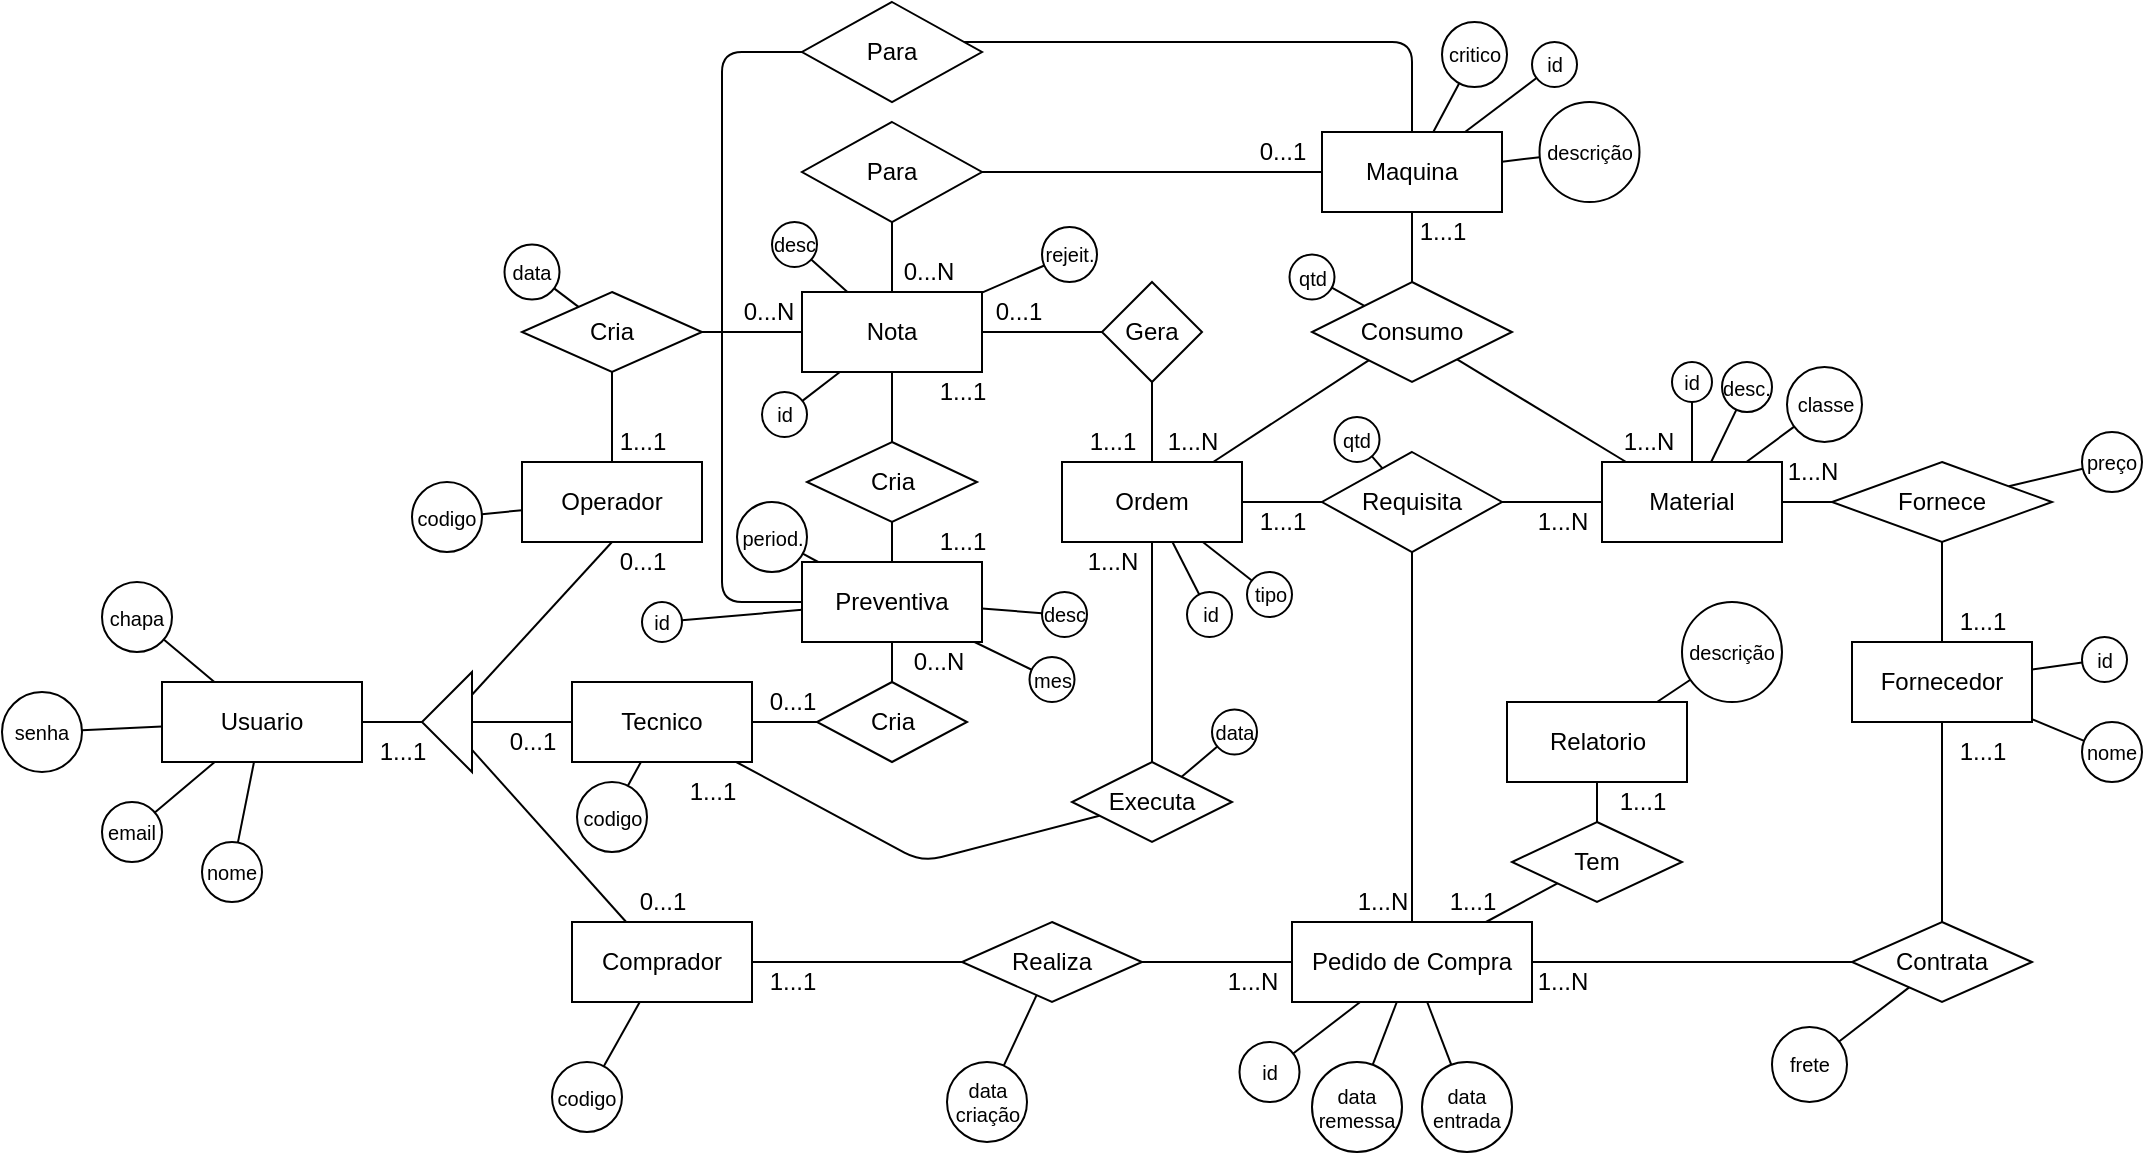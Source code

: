 <mxfile>
    <diagram id="mqrIFlz194FMjvKEiezR" name="Page-1">
        <mxGraphModel dx="1185" dy="370" grid="0" gridSize="10" guides="1" tooltips="1" connect="1" arrows="1" fold="1" page="1" pageScale="1" pageWidth="1169" pageHeight="1654" math="0" shadow="0">
            <root>
                <mxCell id="0"/>
                <mxCell id="1" parent="0"/>
                <mxCell id="40" style="edgeStyle=none;html=1;endArrow=none;endFill=0;" parent="1" source="3" target="39" edge="1">
                    <mxGeometry relative="1" as="geometry"/>
                </mxCell>
                <mxCell id="3" value="Nota" style="whiteSpace=wrap;html=1;" parent="1" vertex="1">
                    <mxGeometry x="450" y="335" width="90" height="40" as="geometry"/>
                </mxCell>
                <mxCell id="37" style="edgeStyle=none;html=1;endArrow=none;endFill=0;" parent="1" source="4" target="35" edge="1">
                    <mxGeometry relative="1" as="geometry"/>
                </mxCell>
                <mxCell id="47" style="edgeStyle=none;html=1;endArrow=none;endFill=0;" parent="1" source="4" target="45" edge="1">
                    <mxGeometry relative="1" as="geometry"/>
                </mxCell>
                <mxCell id="4" value="Ordem" style="whiteSpace=wrap;html=1;" parent="1" vertex="1">
                    <mxGeometry x="580" y="420" width="90" height="40" as="geometry"/>
                </mxCell>
                <mxCell id="41" style="edgeStyle=none;html=1;endArrow=none;endFill=0;" parent="1" source="5" target="39" edge="1">
                    <mxGeometry relative="1" as="geometry"/>
                </mxCell>
                <mxCell id="46" style="edgeStyle=none;html=1;endArrow=none;endFill=0;" parent="1" source="5" target="45" edge="1">
                    <mxGeometry relative="1" as="geometry"/>
                </mxCell>
                <mxCell id="5" value="Maquina" style="whiteSpace=wrap;html=1;" parent="1" vertex="1">
                    <mxGeometry x="710" y="255" width="90" height="40" as="geometry"/>
                </mxCell>
                <mxCell id="48" style="edgeStyle=none;html=1;endArrow=none;endFill=0;" parent="1" source="6" target="45" edge="1">
                    <mxGeometry relative="1" as="geometry"/>
                </mxCell>
                <mxCell id="61" style="edgeStyle=none;html=1;endArrow=none;endFill=0;" parent="1" source="6" target="59" edge="1">
                    <mxGeometry relative="1" as="geometry"/>
                </mxCell>
                <mxCell id="71" style="edgeStyle=none;html=1;endArrow=none;endFill=0;" parent="1" source="6" target="70" edge="1">
                    <mxGeometry relative="1" as="geometry"/>
                </mxCell>
                <mxCell id="6" value="Material" style="whiteSpace=wrap;html=1;" parent="1" vertex="1">
                    <mxGeometry x="850" y="420" width="90" height="40" as="geometry"/>
                </mxCell>
                <mxCell id="60" style="edgeStyle=none;html=1;endArrow=none;endFill=0;" parent="1" source="9" target="59" edge="1">
                    <mxGeometry relative="1" as="geometry">
                        <mxPoint x="755" y="650" as="sourcePoint"/>
                    </mxGeometry>
                </mxCell>
                <mxCell id="9" value="Pedido de Compra" style="whiteSpace=wrap;html=1;" parent="1" vertex="1">
                    <mxGeometry x="695" y="650" width="120" height="40" as="geometry"/>
                </mxCell>
                <mxCell id="30" style="edgeStyle=none;html=1;endArrow=none;endFill=0;" parent="1" source="10" target="29" edge="1">
                    <mxGeometry relative="1" as="geometry"/>
                </mxCell>
                <mxCell id="10" value="Fornecedor" style="whiteSpace=wrap;html=1;" parent="1" vertex="1">
                    <mxGeometry x="975" y="510" width="90" height="40" as="geometry"/>
                </mxCell>
                <mxCell id="49" style="edgeStyle=none;html=1;endArrow=none;endFill=0;startArrow=none;" parent="1" source="68" target="3" edge="1">
                    <mxGeometry relative="1" as="geometry"/>
                </mxCell>
                <mxCell id="126" style="edgeStyle=orthogonalEdgeStyle;html=1;fontSize=10;endArrow=none;endFill=0;startArrow=none;" parent="1" source="128" target="5" edge="1">
                    <mxGeometry relative="1" as="geometry">
                        <Array as="points">
                            <mxPoint x="755" y="210"/>
                        </Array>
                    </mxGeometry>
                </mxCell>
                <mxCell id="11" value="Preventiva" style="whiteSpace=wrap;html=1;" parent="1" vertex="1">
                    <mxGeometry x="450" y="470" width="90" height="40" as="geometry"/>
                </mxCell>
                <mxCell id="12" value="Usuario" style="whiteSpace=wrap;html=1;" parent="1" vertex="1">
                    <mxGeometry x="130" y="530" width="100" height="40" as="geometry"/>
                </mxCell>
                <mxCell id="13" value="Comprador" style="whiteSpace=wrap;html=1;" parent="1" vertex="1">
                    <mxGeometry x="335" y="650" width="90" height="40" as="geometry"/>
                </mxCell>
                <mxCell id="52" style="edgeStyle=none;html=1;endArrow=none;endFill=0;startArrow=none;" parent="1" source="66" target="3" edge="1">
                    <mxGeometry relative="1" as="geometry"/>
                </mxCell>
                <mxCell id="14" value="Operador" style="whiteSpace=wrap;html=1;" parent="1" vertex="1">
                    <mxGeometry x="310" y="420" width="90" height="40" as="geometry"/>
                </mxCell>
                <mxCell id="51" style="edgeStyle=none;html=1;endArrow=none;endFill=0;startArrow=none;" parent="1" source="64" target="4" edge="1">
                    <mxGeometry relative="1" as="geometry"/>
                </mxCell>
                <mxCell id="53" style="edgeStyle=none;html=1;endArrow=none;endFill=0;startArrow=none;" parent="1" source="62" target="11" edge="1">
                    <mxGeometry relative="1" as="geometry"/>
                </mxCell>
                <mxCell id="15" value="Tecnico" style="whiteSpace=wrap;html=1;" parent="1" vertex="1">
                    <mxGeometry x="335" y="530" width="90" height="40" as="geometry"/>
                </mxCell>
                <mxCell id="16" value="Relatorio" style="whiteSpace=wrap;html=1;" parent="1" vertex="1">
                    <mxGeometry x="802.5" y="540" width="90" height="40" as="geometry"/>
                </mxCell>
                <mxCell id="22" style="edgeStyle=none;html=1;endArrow=none;endFill=0;" parent="1" source="21" target="13" edge="1">
                    <mxGeometry relative="1" as="geometry"/>
                </mxCell>
                <mxCell id="23" style="edgeStyle=none;html=1;entryX=0.5;entryY=1;entryDx=0;entryDy=0;endArrow=none;endFill=0;" parent="1" source="21" target="14" edge="1">
                    <mxGeometry relative="1" as="geometry"/>
                </mxCell>
                <mxCell id="24" style="edgeStyle=none;html=1;endArrow=none;endFill=0;" parent="1" source="21" target="15" edge="1">
                    <mxGeometry relative="1" as="geometry"/>
                </mxCell>
                <mxCell id="25" style="edgeStyle=none;html=1;endArrow=none;endFill=0;" parent="1" source="21" target="12" edge="1">
                    <mxGeometry relative="1" as="geometry"/>
                </mxCell>
                <mxCell id="21" value="" style="triangle;whiteSpace=wrap;html=1;rotation=-180;" parent="1" vertex="1">
                    <mxGeometry x="260" y="525" width="25" height="50" as="geometry"/>
                </mxCell>
                <mxCell id="31" style="edgeStyle=none;html=1;endArrow=none;endFill=0;" parent="1" source="29" target="9" edge="1">
                    <mxGeometry relative="1" as="geometry"/>
                </mxCell>
                <mxCell id="29" value="Contrata" style="rhombus;whiteSpace=wrap;html=1;" parent="1" vertex="1">
                    <mxGeometry x="975" y="650" width="90" height="40" as="geometry"/>
                </mxCell>
                <mxCell id="38" style="edgeStyle=none;html=1;endArrow=none;endFill=0;" parent="1" source="35" target="3" edge="1">
                    <mxGeometry relative="1" as="geometry"/>
                </mxCell>
                <mxCell id="35" value="Gera" style="rhombus;whiteSpace=wrap;html=1;" parent="1" vertex="1">
                    <mxGeometry x="600" y="330" width="50" height="50" as="geometry"/>
                </mxCell>
                <mxCell id="39" value="Para" style="rhombus;whiteSpace=wrap;html=1;" parent="1" vertex="1">
                    <mxGeometry x="450" y="250" width="90" height="50" as="geometry"/>
                </mxCell>
                <mxCell id="43" style="edgeStyle=none;html=1;endArrow=none;endFill=0;" parent="1" source="42" target="9" edge="1">
                    <mxGeometry relative="1" as="geometry"/>
                </mxCell>
                <mxCell id="44" style="edgeStyle=none;html=1;endArrow=none;endFill=0;" parent="1" source="42" target="16" edge="1">
                    <mxGeometry relative="1" as="geometry"/>
                </mxCell>
                <mxCell id="42" value="Tem" style="rhombus;whiteSpace=wrap;html=1;" parent="1" vertex="1">
                    <mxGeometry x="805" y="600" width="85" height="40" as="geometry"/>
                </mxCell>
                <mxCell id="45" value="Consumo" style="rhombus;whiteSpace=wrap;html=1;" parent="1" vertex="1">
                    <mxGeometry x="705" y="330" width="100" height="50" as="geometry"/>
                </mxCell>
                <mxCell id="57" style="edgeStyle=none;html=1;endArrow=none;endFill=0;" parent="1" source="56" target="13" edge="1">
                    <mxGeometry relative="1" as="geometry">
                        <mxPoint x="677.5" y="640" as="sourcePoint"/>
                    </mxGeometry>
                </mxCell>
                <mxCell id="58" style="edgeStyle=none;html=1;endArrow=none;endFill=0;" parent="1" source="56" target="9" edge="1">
                    <mxGeometry relative="1" as="geometry">
                        <mxPoint x="680" y="670" as="targetPoint"/>
                    </mxGeometry>
                </mxCell>
                <mxCell id="56" value="Realiza" style="rhombus;whiteSpace=wrap;html=1;" parent="1" vertex="1">
                    <mxGeometry x="530" y="650" width="90" height="40" as="geometry"/>
                </mxCell>
                <mxCell id="75" style="edgeStyle=none;html=1;endArrow=none;endFill=0;" parent="1" source="59" target="4" edge="1">
                    <mxGeometry relative="1" as="geometry"/>
                </mxCell>
                <mxCell id="59" value="Requisita" style="rhombus;whiteSpace=wrap;html=1;" parent="1" vertex="1">
                    <mxGeometry x="710" y="415" width="90" height="50" as="geometry"/>
                </mxCell>
                <mxCell id="62" value="Cria" style="rhombus;whiteSpace=wrap;html=1;" parent="1" vertex="1">
                    <mxGeometry x="457.5" y="530" width="75" height="40" as="geometry"/>
                </mxCell>
                <mxCell id="63" value="" style="edgeStyle=none;html=1;endArrow=none;endFill=0;" parent="1" source="15" target="62" edge="1">
                    <mxGeometry relative="1" as="geometry">
                        <mxPoint x="474.75" y="620" as="sourcePoint"/>
                        <mxPoint x="492.75" y="460" as="targetPoint"/>
                    </mxGeometry>
                </mxCell>
                <mxCell id="64" value="Executa" style="rhombus;whiteSpace=wrap;html=1;" parent="1" vertex="1">
                    <mxGeometry x="585" y="570" width="80" height="40" as="geometry"/>
                </mxCell>
                <mxCell id="65" value="" style="edgeStyle=none;html=1;endArrow=none;endFill=0;" parent="1" source="15" target="64" edge="1">
                    <mxGeometry relative="1" as="geometry">
                        <mxPoint x="487.75" y="620" as="sourcePoint"/>
                        <mxPoint x="609.75" y="460" as="targetPoint"/>
                        <Array as="points">
                            <mxPoint x="510" y="620"/>
                        </Array>
                    </mxGeometry>
                </mxCell>
                <mxCell id="66" value="Cria" style="rhombus;whiteSpace=wrap;html=1;" parent="1" vertex="1">
                    <mxGeometry x="310" y="335" width="90" height="40" as="geometry"/>
                </mxCell>
                <mxCell id="67" value="" style="edgeStyle=none;html=1;endArrow=none;endFill=0;" parent="1" source="14" target="66" edge="1">
                    <mxGeometry relative="1" as="geometry">
                        <mxPoint x="357.353" y="420" as="sourcePoint"/>
                        <mxPoint x="452.647" y="375" as="targetPoint"/>
                    </mxGeometry>
                </mxCell>
                <mxCell id="68" value="Cria" style="rhombus;whiteSpace=wrap;html=1;" parent="1" vertex="1">
                    <mxGeometry x="452.5" y="410" width="85" height="40" as="geometry"/>
                </mxCell>
                <mxCell id="69" value="" style="edgeStyle=none;html=1;endArrow=none;endFill=0;" parent="1" source="11" target="68" edge="1">
                    <mxGeometry relative="1" as="geometry">
                        <mxPoint x="495" y="420" as="sourcePoint"/>
                        <mxPoint x="495" y="375" as="targetPoint"/>
                    </mxGeometry>
                </mxCell>
                <mxCell id="73" style="edgeStyle=none;html=1;endArrow=none;endFill=0;" parent="1" source="70" target="10" edge="1">
                    <mxGeometry relative="1" as="geometry"/>
                </mxCell>
                <mxCell id="70" value="Fornece" style="rhombus;whiteSpace=wrap;html=1;" parent="1" vertex="1">
                    <mxGeometry x="965" y="420" width="110" height="40" as="geometry"/>
                </mxCell>
                <mxCell id="81" value="1...1" style="text;html=1;align=center;verticalAlign=middle;resizable=0;points=[];autosize=1;strokeColor=none;fillColor=none;" parent="1" vertex="1">
                    <mxGeometry x="230" y="555" width="40" height="20" as="geometry"/>
                </mxCell>
                <mxCell id="82" value="0...1" style="text;html=1;align=center;verticalAlign=middle;resizable=0;points=[];autosize=1;strokeColor=none;fillColor=none;" parent="1" vertex="1">
                    <mxGeometry x="350" y="460" width="40" height="20" as="geometry"/>
                </mxCell>
                <mxCell id="83" value="0...1" style="text;html=1;align=center;verticalAlign=middle;resizable=0;points=[];autosize=1;strokeColor=none;fillColor=none;" parent="1" vertex="1">
                    <mxGeometry x="295" y="550" width="40" height="20" as="geometry"/>
                </mxCell>
                <mxCell id="84" value="0...1" style="text;html=1;align=center;verticalAlign=middle;resizable=0;points=[];autosize=1;strokeColor=none;fillColor=none;" parent="1" vertex="1">
                    <mxGeometry x="360" y="630" width="40" height="20" as="geometry"/>
                </mxCell>
                <mxCell id="85" value="1...1" style="text;html=1;align=center;verticalAlign=middle;resizable=0;points=[];autosize=1;strokeColor=none;fillColor=none;" parent="1" vertex="1">
                    <mxGeometry x="350" y="400" width="40" height="20" as="geometry"/>
                </mxCell>
                <mxCell id="86" value="0...N" style="text;html=1;align=center;verticalAlign=middle;resizable=0;points=[];autosize=1;strokeColor=none;fillColor=none;" parent="1" vertex="1">
                    <mxGeometry x="412.5" y="335" width="40" height="20" as="geometry"/>
                </mxCell>
                <mxCell id="87" value="0...N" style="text;html=1;align=center;verticalAlign=middle;resizable=0;points=[];autosize=1;strokeColor=none;fillColor=none;" parent="1" vertex="1">
                    <mxGeometry x="492.5" y="315" width="40" height="20" as="geometry"/>
                </mxCell>
                <mxCell id="88" value="0...1" style="text;html=1;align=center;verticalAlign=middle;resizable=0;points=[];autosize=1;strokeColor=none;fillColor=none;" parent="1" vertex="1">
                    <mxGeometry x="670" y="255" width="40" height="20" as="geometry"/>
                </mxCell>
                <mxCell id="89" value="0...1" style="text;html=1;align=center;verticalAlign=middle;resizable=0;points=[];autosize=1;strokeColor=none;fillColor=none;" parent="1" vertex="1">
                    <mxGeometry x="537.5" y="335" width="40" height="20" as="geometry"/>
                </mxCell>
                <mxCell id="90" value="1...1" style="text;html=1;align=center;verticalAlign=middle;resizable=0;points=[];autosize=1;strokeColor=none;fillColor=none;" parent="1" vertex="1">
                    <mxGeometry x="585" y="400" width="40" height="20" as="geometry"/>
                </mxCell>
                <mxCell id="91" value="1...1" style="text;html=1;align=center;verticalAlign=middle;resizable=0;points=[];autosize=1;strokeColor=none;fillColor=none;" parent="1" vertex="1">
                    <mxGeometry x="425" y="670" width="40" height="20" as="geometry"/>
                </mxCell>
                <mxCell id="92" value="1...N" style="text;html=1;align=center;verticalAlign=middle;resizable=0;points=[];autosize=1;strokeColor=none;fillColor=none;" parent="1" vertex="1">
                    <mxGeometry x="655" y="670" width="40" height="20" as="geometry"/>
                </mxCell>
                <mxCell id="93" value="1...1" style="text;html=1;align=center;verticalAlign=middle;resizable=0;points=[];autosize=1;strokeColor=none;fillColor=none;" parent="1" vertex="1">
                    <mxGeometry x="385" y="575" width="40" height="20" as="geometry"/>
                </mxCell>
                <mxCell id="94" value="1...N" style="text;html=1;align=center;verticalAlign=middle;resizable=0;points=[];autosize=1;strokeColor=none;fillColor=none;" parent="1" vertex="1">
                    <mxGeometry x="585" y="460" width="40" height="20" as="geometry"/>
                </mxCell>
                <mxCell id="95" value="0...1" style="text;html=1;align=center;verticalAlign=middle;resizable=0;points=[];autosize=1;strokeColor=none;fillColor=none;" parent="1" vertex="1">
                    <mxGeometry x="425" y="530" width="40" height="20" as="geometry"/>
                </mxCell>
                <mxCell id="96" value="0...N" style="text;html=1;align=center;verticalAlign=middle;resizable=0;points=[];autosize=1;strokeColor=none;fillColor=none;" parent="1" vertex="1">
                    <mxGeometry x="497.5" y="510" width="40" height="20" as="geometry"/>
                </mxCell>
                <mxCell id="97" value="1...1" style="text;html=1;align=center;verticalAlign=middle;resizable=0;points=[];autosize=1;strokeColor=none;fillColor=none;" parent="1" vertex="1">
                    <mxGeometry x="510" y="450" width="40" height="20" as="geometry"/>
                </mxCell>
                <mxCell id="98" value="1...1" style="text;html=1;align=center;verticalAlign=middle;resizable=0;points=[];autosize=1;strokeColor=none;fillColor=none;" parent="1" vertex="1">
                    <mxGeometry x="510" y="375" width="40" height="20" as="geometry"/>
                </mxCell>
                <mxCell id="99" value="1...N" style="text;html=1;align=center;verticalAlign=middle;resizable=0;points=[];autosize=1;strokeColor=none;fillColor=none;" parent="1" vertex="1">
                    <mxGeometry x="625" y="400" width="40" height="20" as="geometry"/>
                </mxCell>
                <mxCell id="100" value="1...1" style="text;html=1;align=center;verticalAlign=middle;resizable=0;points=[];autosize=1;strokeColor=none;fillColor=none;" parent="1" vertex="1">
                    <mxGeometry x="750" y="295" width="40" height="20" as="geometry"/>
                </mxCell>
                <mxCell id="101" value="1...N" style="text;html=1;align=center;verticalAlign=middle;resizable=0;points=[];autosize=1;strokeColor=none;fillColor=none;" parent="1" vertex="1">
                    <mxGeometry x="852.5" y="400" width="40" height="20" as="geometry"/>
                </mxCell>
                <mxCell id="103" value="1...N" style="text;html=1;align=center;verticalAlign=middle;resizable=0;points=[];autosize=1;strokeColor=none;fillColor=none;" parent="1" vertex="1">
                    <mxGeometry x="720" y="630" width="40" height="20" as="geometry"/>
                </mxCell>
                <mxCell id="104" value="1...1" style="text;html=1;align=center;verticalAlign=middle;resizable=0;points=[];autosize=1;strokeColor=none;fillColor=none;" parent="1" vertex="1">
                    <mxGeometry x="765" y="630" width="40" height="20" as="geometry"/>
                </mxCell>
                <mxCell id="105" value="1...1" style="text;html=1;align=center;verticalAlign=middle;resizable=0;points=[];autosize=1;strokeColor=none;fillColor=none;" parent="1" vertex="1">
                    <mxGeometry x="850" y="580" width="40" height="20" as="geometry"/>
                </mxCell>
                <mxCell id="106" value="1...N" style="text;html=1;align=center;verticalAlign=middle;resizable=0;points=[];autosize=1;strokeColor=none;fillColor=none;" parent="1" vertex="1">
                    <mxGeometry x="810" y="670" width="40" height="20" as="geometry"/>
                </mxCell>
                <mxCell id="107" value="1...1" style="text;html=1;align=center;verticalAlign=middle;resizable=0;points=[];autosize=1;strokeColor=none;fillColor=none;" parent="1" vertex="1">
                    <mxGeometry x="1020" y="490" width="40" height="20" as="geometry"/>
                </mxCell>
                <mxCell id="108" value="1...1" style="text;html=1;align=center;verticalAlign=middle;resizable=0;points=[];autosize=1;strokeColor=none;fillColor=none;" parent="1" vertex="1">
                    <mxGeometry x="1020" y="555" width="40" height="20" as="geometry"/>
                </mxCell>
                <mxCell id="109" value="1...N" style="text;html=1;align=center;verticalAlign=middle;resizable=0;points=[];autosize=1;strokeColor=none;fillColor=none;" parent="1" vertex="1">
                    <mxGeometry x="935" y="415" width="40" height="20" as="geometry"/>
                </mxCell>
                <mxCell id="110" value="1...1" style="text;html=1;align=center;verticalAlign=middle;resizable=0;points=[];autosize=1;strokeColor=none;fillColor=none;" parent="1" vertex="1">
                    <mxGeometry x="670" y="440" width="40" height="20" as="geometry"/>
                </mxCell>
                <mxCell id="111" value="1...N" style="text;html=1;align=center;verticalAlign=middle;resizable=0;points=[];autosize=1;strokeColor=none;fillColor=none;" parent="1" vertex="1">
                    <mxGeometry x="810" y="440" width="40" height="20" as="geometry"/>
                </mxCell>
                <mxCell id="113" style="edgeStyle=none;html=1;endArrow=none;endFill=0;" parent="1" source="112" target="12" edge="1">
                    <mxGeometry relative="1" as="geometry"/>
                </mxCell>
                <mxCell id="112" value="chapa" style="ellipse;whiteSpace=wrap;html=1;aspect=fixed;fontSize=10;" parent="1" vertex="1">
                    <mxGeometry x="100" y="480" width="35" height="35" as="geometry"/>
                </mxCell>
                <mxCell id="115" style="edgeStyle=none;html=1;fontSize=10;endArrow=none;endFill=0;" parent="1" source="114" target="12" edge="1">
                    <mxGeometry relative="1" as="geometry"/>
                </mxCell>
                <mxCell id="114" value="email" style="ellipse;whiteSpace=wrap;html=1;aspect=fixed;fontSize=10;" parent="1" vertex="1">
                    <mxGeometry x="100" y="590" width="30" height="30" as="geometry"/>
                </mxCell>
                <mxCell id="117" style="edgeStyle=none;html=1;fontSize=10;endArrow=none;endFill=0;" parent="1" source="116" target="12" edge="1">
                    <mxGeometry relative="1" as="geometry"/>
                </mxCell>
                <mxCell id="116" value="senha" style="ellipse;whiteSpace=wrap;html=1;aspect=fixed;fontSize=10;" parent="1" vertex="1">
                    <mxGeometry x="50" y="535" width="40" height="40" as="geometry"/>
                </mxCell>
                <mxCell id="119" style="edgeStyle=none;html=1;fontSize=10;endArrow=none;endFill=0;" parent="1" source="118" target="12" edge="1">
                    <mxGeometry relative="1" as="geometry"/>
                </mxCell>
                <mxCell id="118" value="nome" style="ellipse;whiteSpace=wrap;html=1;aspect=fixed;fontSize=10;" parent="1" vertex="1">
                    <mxGeometry x="150" y="610" width="30" height="30" as="geometry"/>
                </mxCell>
                <mxCell id="121" style="edgeStyle=none;html=1;fontSize=10;endArrow=none;endFill=0;" parent="1" source="120" target="13" edge="1">
                    <mxGeometry relative="1" as="geometry"/>
                </mxCell>
                <mxCell id="120" value="codigo" style="ellipse;whiteSpace=wrap;html=1;aspect=fixed;fontSize=10;" parent="1" vertex="1">
                    <mxGeometry x="325" y="720" width="35" height="35" as="geometry"/>
                </mxCell>
                <mxCell id="123" style="edgeStyle=none;html=1;fontSize=10;endArrow=none;endFill=0;" parent="1" source="122" target="15" edge="1">
                    <mxGeometry relative="1" as="geometry"/>
                </mxCell>
                <mxCell id="122" value="codigo" style="ellipse;whiteSpace=wrap;html=1;aspect=fixed;fontSize=10;" parent="1" vertex="1">
                    <mxGeometry x="337.5" y="580" width="35" height="35" as="geometry"/>
                </mxCell>
                <mxCell id="125" style="edgeStyle=none;html=1;fontSize=10;endArrow=none;endFill=0;" parent="1" source="124" target="14" edge="1">
                    <mxGeometry relative="1" as="geometry"/>
                </mxCell>
                <mxCell id="124" value="codigo" style="ellipse;whiteSpace=wrap;html=1;aspect=fixed;fontSize=10;" parent="1" vertex="1">
                    <mxGeometry x="255" y="430" width="35" height="35" as="geometry"/>
                </mxCell>
                <mxCell id="128" value="Para" style="rhombus;whiteSpace=wrap;html=1;" parent="1" vertex="1">
                    <mxGeometry x="450" y="190" width="90" height="50" as="geometry"/>
                </mxCell>
                <mxCell id="129" value="" style="edgeStyle=orthogonalEdgeStyle;html=1;fontSize=10;endArrow=none;endFill=0;" parent="1" source="11" target="128" edge="1">
                    <mxGeometry relative="1" as="geometry">
                        <mxPoint x="450" y="490" as="sourcePoint"/>
                        <mxPoint x="755" y="255" as="targetPoint"/>
                        <Array as="points">
                            <mxPoint x="410" y="490"/>
                        </Array>
                    </mxGeometry>
                </mxCell>
                <mxCell id="131" style="html=1;fontSize=10;endArrow=none;endFill=0;" parent="1" source="130" target="11" edge="1">
                    <mxGeometry relative="1" as="geometry"/>
                </mxCell>
                <mxCell id="130" value="desc" style="ellipse;whiteSpace=wrap;html=1;aspect=fixed;fontSize=10;" parent="1" vertex="1">
                    <mxGeometry x="570" y="485" width="22.5" height="22.5" as="geometry"/>
                </mxCell>
                <mxCell id="133" style="html=1;fontSize=10;endArrow=none;endFill=0;" parent="1" source="132" target="11" edge="1">
                    <mxGeometry relative="1" as="geometry"/>
                </mxCell>
                <mxCell id="132" value="mes" style="ellipse;whiteSpace=wrap;html=1;aspect=fixed;fontSize=10;" parent="1" vertex="1">
                    <mxGeometry x="563.75" y="517.5" width="22.5" height="22.5" as="geometry"/>
                </mxCell>
                <mxCell id="135" style="edgeStyle=none;html=1;fontSize=10;endArrow=none;endFill=0;" parent="1" source="134" target="11" edge="1">
                    <mxGeometry relative="1" as="geometry"/>
                </mxCell>
                <mxCell id="134" value="id" style="ellipse;whiteSpace=wrap;html=1;aspect=fixed;fontSize=10;" parent="1" vertex="1">
                    <mxGeometry x="370" y="490" width="20" height="20" as="geometry"/>
                </mxCell>
                <mxCell id="138" style="edgeStyle=none;html=1;fontSize=10;endArrow=none;endFill=0;" parent="1" source="136" target="11" edge="1">
                    <mxGeometry relative="1" as="geometry"/>
                </mxCell>
                <mxCell id="136" value="period." style="ellipse;whiteSpace=wrap;html=1;aspect=fixed;fontSize=10;" parent="1" vertex="1">
                    <mxGeometry x="417.5" y="440" width="35" height="35" as="geometry"/>
                </mxCell>
                <mxCell id="140" style="edgeStyle=none;html=1;fontSize=10;endArrow=none;endFill=0;" parent="1" source="139" target="3" edge="1">
                    <mxGeometry relative="1" as="geometry"/>
                </mxCell>
                <mxCell id="139" value="desc" style="ellipse;whiteSpace=wrap;html=1;aspect=fixed;fontSize=10;" parent="1" vertex="1">
                    <mxGeometry x="435" y="300" width="22.5" height="22.5" as="geometry"/>
                </mxCell>
                <mxCell id="142" style="edgeStyle=none;html=1;fontSize=10;endArrow=none;endFill=0;" parent="1" source="141" target="66" edge="1">
                    <mxGeometry relative="1" as="geometry"/>
                </mxCell>
                <mxCell id="141" value="data" style="ellipse;whiteSpace=wrap;html=1;aspect=fixed;fontSize=10;" parent="1" vertex="1">
                    <mxGeometry x="301.25" y="311.25" width="27.5" height="27.5" as="geometry"/>
                </mxCell>
                <mxCell id="144" style="edgeStyle=none;html=1;fontSize=10;endArrow=none;endFill=0;" parent="1" source="143" target="3" edge="1">
                    <mxGeometry relative="1" as="geometry"/>
                </mxCell>
                <mxCell id="143" value="rejeit." style="ellipse;whiteSpace=wrap;html=1;aspect=fixed;fontSize=10;" parent="1" vertex="1">
                    <mxGeometry x="570" y="302.5" width="27.5" height="27.5" as="geometry"/>
                </mxCell>
                <mxCell id="146" style="edgeStyle=none;html=1;fontSize=10;endArrow=none;endFill=0;" parent="1" source="145" target="3" edge="1">
                    <mxGeometry relative="1" as="geometry"/>
                </mxCell>
                <mxCell id="145" value="id" style="ellipse;whiteSpace=wrap;html=1;aspect=fixed;fontSize=10;" parent="1" vertex="1">
                    <mxGeometry x="430" y="385" width="22.5" height="22.5" as="geometry"/>
                </mxCell>
                <mxCell id="152" style="edgeStyle=none;html=1;fontSize=10;endArrow=none;endFill=0;" parent="1" source="151" target="5" edge="1">
                    <mxGeometry relative="1" as="geometry"/>
                </mxCell>
                <mxCell id="151" value="id" style="ellipse;whiteSpace=wrap;html=1;aspect=fixed;fontSize=10;" parent="1" vertex="1">
                    <mxGeometry x="815" y="210" width="22.5" height="22.5" as="geometry"/>
                </mxCell>
                <mxCell id="154" style="edgeStyle=none;html=1;fontSize=10;endArrow=none;endFill=0;" parent="1" source="153" target="5" edge="1">
                    <mxGeometry relative="1" as="geometry"/>
                </mxCell>
                <mxCell id="153" value="descrição" style="ellipse;whiteSpace=wrap;html=1;aspect=fixed;fontSize=10;" parent="1" vertex="1">
                    <mxGeometry x="818.75" y="240" width="50" height="50" as="geometry"/>
                </mxCell>
                <mxCell id="156" style="edgeStyle=none;html=1;fontSize=10;endArrow=none;endFill=0;" parent="1" source="155" target="5" edge="1">
                    <mxGeometry relative="1" as="geometry"/>
                </mxCell>
                <mxCell id="155" value="critico" style="ellipse;whiteSpace=wrap;html=1;aspect=fixed;fontSize=10;" parent="1" vertex="1">
                    <mxGeometry x="770" y="200" width="32.5" height="32.5" as="geometry"/>
                </mxCell>
                <mxCell id="158" style="edgeStyle=none;html=1;fontSize=10;endArrow=none;endFill=0;" parent="1" source="157" target="4" edge="1">
                    <mxGeometry relative="1" as="geometry"/>
                </mxCell>
                <mxCell id="157" value="tipo" style="ellipse;whiteSpace=wrap;html=1;aspect=fixed;fontSize=10;" parent="1" vertex="1">
                    <mxGeometry x="672.5" y="475" width="22.5" height="22.5" as="geometry"/>
                </mxCell>
                <mxCell id="160" style="edgeStyle=none;html=1;fontSize=10;endArrow=none;endFill=0;" parent="1" source="159" target="4" edge="1">
                    <mxGeometry relative="1" as="geometry"/>
                </mxCell>
                <mxCell id="159" value="id" style="ellipse;whiteSpace=wrap;html=1;aspect=fixed;fontSize=10;" parent="1" vertex="1">
                    <mxGeometry x="642.5" y="485" width="22.5" height="22.5" as="geometry"/>
                </mxCell>
                <mxCell id="162" style="edgeStyle=none;html=1;fontSize=10;endArrow=none;endFill=0;" parent="1" source="161" target="64" edge="1">
                    <mxGeometry relative="1" as="geometry"/>
                </mxCell>
                <mxCell id="161" value="data" style="ellipse;whiteSpace=wrap;html=1;aspect=fixed;fontSize=10;" parent="1" vertex="1">
                    <mxGeometry x="655" y="543.75" width="22.5" height="22.5" as="geometry"/>
                </mxCell>
                <mxCell id="164" style="edgeStyle=none;html=1;fontSize=10;endArrow=none;endFill=0;" parent="1" source="163" target="9" edge="1">
                    <mxGeometry relative="1" as="geometry"/>
                </mxCell>
                <mxCell id="163" value="id" style="ellipse;whiteSpace=wrap;html=1;aspect=fixed;fontSize=10;" parent="1" vertex="1">
                    <mxGeometry x="668.75" y="710" width="30" height="30" as="geometry"/>
                </mxCell>
                <mxCell id="166" style="edgeStyle=none;html=1;fontSize=10;endArrow=none;endFill=0;" parent="1" source="165" target="9" edge="1">
                    <mxGeometry relative="1" as="geometry"/>
                </mxCell>
                <mxCell id="165" value="data&lt;br&gt;remessa" style="ellipse;whiteSpace=wrap;html=1;aspect=fixed;fontSize=10;" parent="1" vertex="1">
                    <mxGeometry x="705" y="720" width="45" height="45" as="geometry"/>
                </mxCell>
                <mxCell id="168" style="edgeStyle=none;html=1;fontSize=10;endArrow=none;endFill=0;" parent="1" source="167" target="9" edge="1">
                    <mxGeometry relative="1" as="geometry"/>
                </mxCell>
                <mxCell id="167" value="data&lt;br&gt;entrada" style="ellipse;whiteSpace=wrap;html=1;aspect=fixed;fontSize=10;" parent="1" vertex="1">
                    <mxGeometry x="760" y="720" width="45" height="45" as="geometry"/>
                </mxCell>
                <mxCell id="170" style="edgeStyle=none;html=1;fontSize=10;endArrow=none;endFill=0;" parent="1" source="169" target="10" edge="1">
                    <mxGeometry relative="1" as="geometry"/>
                </mxCell>
                <mxCell id="169" value="id" style="ellipse;whiteSpace=wrap;html=1;aspect=fixed;fontSize=10;" parent="1" vertex="1">
                    <mxGeometry x="1090" y="507.5" width="22.5" height="22.5" as="geometry"/>
                </mxCell>
                <mxCell id="173" style="edgeStyle=none;html=1;fontSize=10;endArrow=none;endFill=0;" parent="1" source="172" target="10" edge="1">
                    <mxGeometry relative="1" as="geometry"/>
                </mxCell>
                <mxCell id="172" value="nome" style="ellipse;whiteSpace=wrap;html=1;aspect=fixed;fontSize=10;" parent="1" vertex="1">
                    <mxGeometry x="1090" y="550" width="30" height="30" as="geometry"/>
                </mxCell>
                <mxCell id="175" style="edgeStyle=none;html=1;fontSize=10;endArrow=none;endFill=0;" parent="1" source="174" target="70" edge="1">
                    <mxGeometry relative="1" as="geometry"/>
                </mxCell>
                <mxCell id="174" value="preço" style="ellipse;whiteSpace=wrap;html=1;aspect=fixed;fontSize=10;" parent="1" vertex="1">
                    <mxGeometry x="1090" y="405" width="30" height="30" as="geometry"/>
                </mxCell>
                <mxCell id="177" style="edgeStyle=none;html=1;fontSize=10;endArrow=none;endFill=0;" parent="1" source="176" target="6" edge="1">
                    <mxGeometry relative="1" as="geometry"/>
                </mxCell>
                <mxCell id="176" value="id" style="ellipse;whiteSpace=wrap;html=1;aspect=fixed;fontSize=10;" parent="1" vertex="1">
                    <mxGeometry x="885" y="370" width="20" height="20" as="geometry"/>
                </mxCell>
                <mxCell id="179" style="edgeStyle=none;html=1;fontSize=10;endArrow=none;endFill=0;" parent="1" source="178" target="6" edge="1">
                    <mxGeometry relative="1" as="geometry"/>
                </mxCell>
                <mxCell id="178" value="desc." style="ellipse;whiteSpace=wrap;html=1;aspect=fixed;fontSize=10;" parent="1" vertex="1">
                    <mxGeometry x="910" y="370" width="25" height="25" as="geometry"/>
                </mxCell>
                <mxCell id="181" style="edgeStyle=none;html=1;fontSize=10;endArrow=none;endFill=0;" parent="1" source="180" target="6" edge="1">
                    <mxGeometry relative="1" as="geometry"/>
                </mxCell>
                <mxCell id="180" value="classe" style="ellipse;whiteSpace=wrap;html=1;aspect=fixed;fontSize=10;" parent="1" vertex="1">
                    <mxGeometry x="942.5" y="372.5" width="37.5" height="37.5" as="geometry"/>
                </mxCell>
                <mxCell id="185" style="edgeStyle=none;html=1;fontSize=10;endArrow=none;endFill=0;" parent="1" source="184" target="16" edge="1">
                    <mxGeometry relative="1" as="geometry"/>
                </mxCell>
                <mxCell id="184" value="descrição" style="ellipse;whiteSpace=wrap;html=1;aspect=fixed;fontSize=10;" parent="1" vertex="1">
                    <mxGeometry x="890" y="490" width="50" height="50" as="geometry"/>
                </mxCell>
                <mxCell id="187" style="edgeStyle=none;html=1;fontSize=10;endArrow=none;endFill=0;" parent="1" source="186" target="56" edge="1">
                    <mxGeometry relative="1" as="geometry"/>
                </mxCell>
                <mxCell id="186" value="data&lt;br&gt;criação" style="ellipse;whiteSpace=wrap;html=1;aspect=fixed;fontSize=10;" parent="1" vertex="1">
                    <mxGeometry x="522.5" y="720" width="40" height="40" as="geometry"/>
                </mxCell>
                <mxCell id="189" style="edgeStyle=none;html=1;fontSize=10;endArrow=none;endFill=0;" parent="1" source="188" target="29" edge="1">
                    <mxGeometry relative="1" as="geometry"/>
                </mxCell>
                <mxCell id="188" value="frete" style="ellipse;whiteSpace=wrap;html=1;aspect=fixed;fontSize=10;" parent="1" vertex="1">
                    <mxGeometry x="935" y="702.5" width="37.5" height="37.5" as="geometry"/>
                </mxCell>
                <mxCell id="192" style="edgeStyle=none;html=1;fontSize=10;endArrow=none;endFill=0;" parent="1" source="191" target="59" edge="1">
                    <mxGeometry relative="1" as="geometry"/>
                </mxCell>
                <mxCell id="191" value="qtd" style="ellipse;whiteSpace=wrap;html=1;aspect=fixed;fontSize=10;" parent="1" vertex="1">
                    <mxGeometry x="716.25" y="397.5" width="22.5" height="22.5" as="geometry"/>
                </mxCell>
                <mxCell id="194" style="edgeStyle=none;html=1;fontSize=10;endArrow=none;endFill=0;" parent="1" source="193" target="45" edge="1">
                    <mxGeometry relative="1" as="geometry"/>
                </mxCell>
                <mxCell id="193" value="qtd" style="ellipse;whiteSpace=wrap;html=1;aspect=fixed;fontSize=10;" parent="1" vertex="1">
                    <mxGeometry x="693.75" y="316.25" width="22.5" height="22.5" as="geometry"/>
                </mxCell>
            </root>
        </mxGraphModel>
    </diagram>
</mxfile>